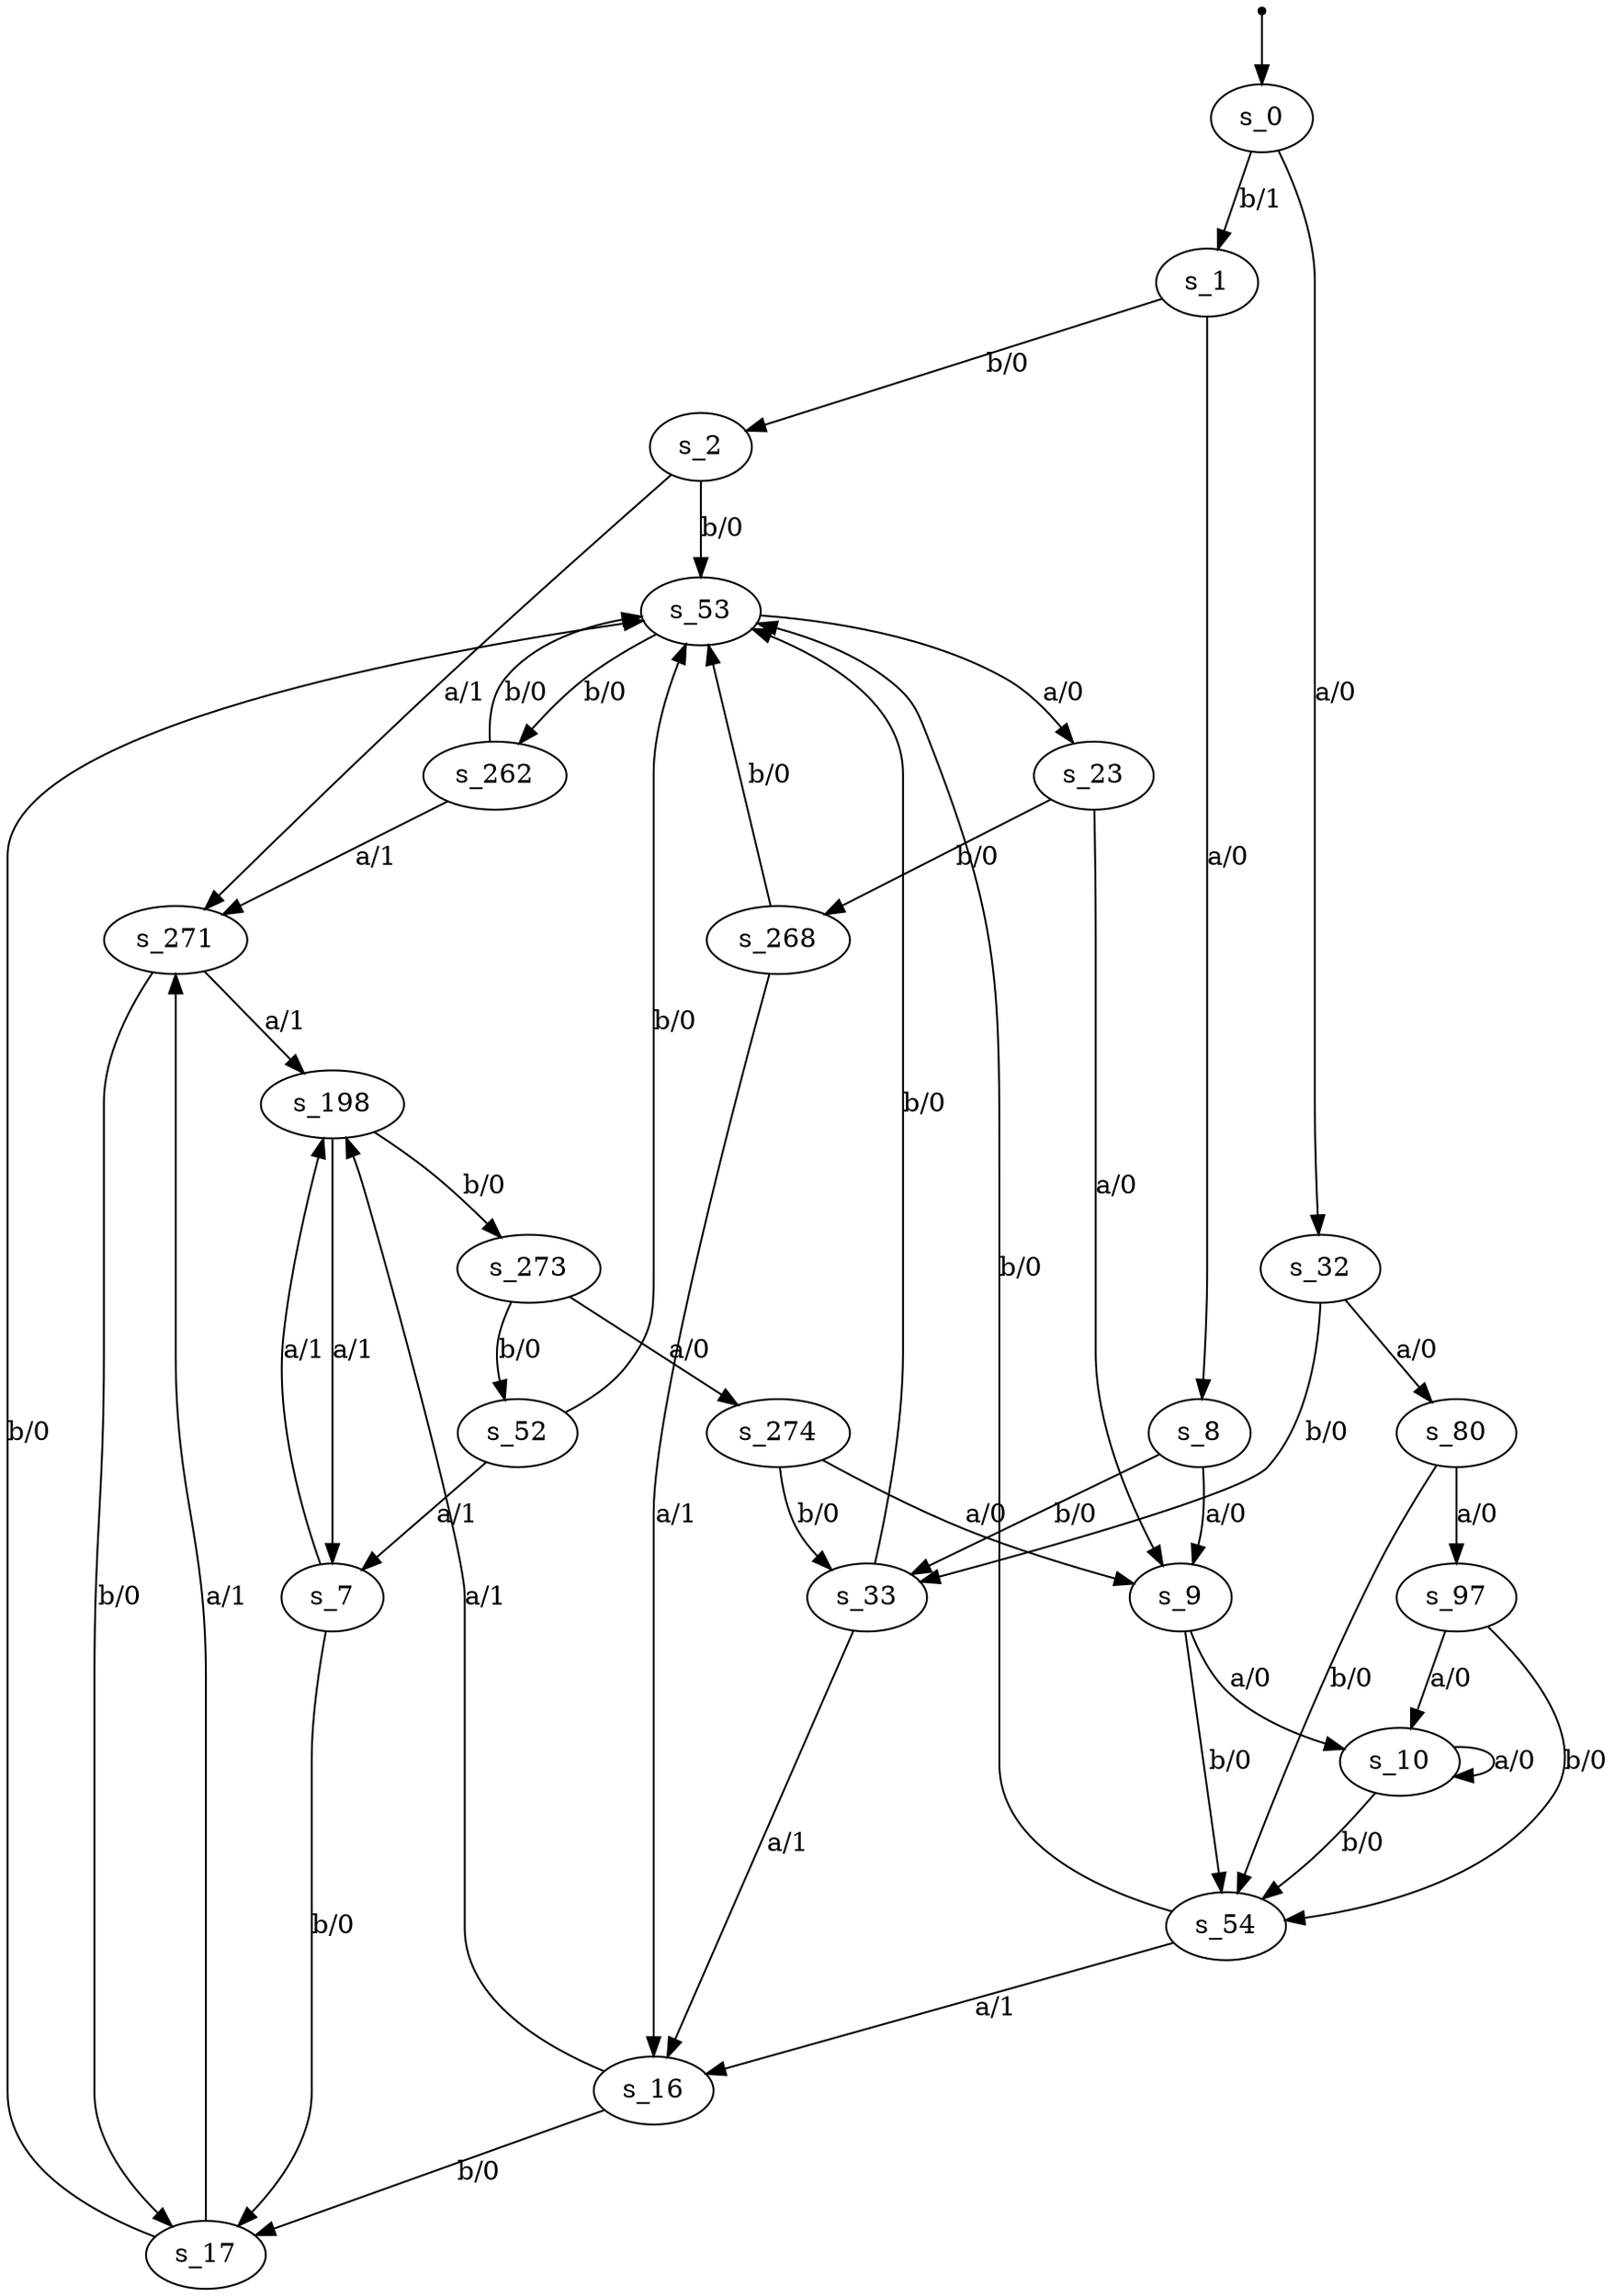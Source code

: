 digraph fsm {
	s_0 [root=true]
	s_1
	s_2
	s_53
	s_262
	s_271
	s_198
	s_7
	s_17
	s_23
	s_268
	s_9
	s_54
	s_16
	s_273
	s_274
	s_33
	s_52
	s_10
	s_8
	s_32
	s_80
	s_97
	qi [shape = point]
	qi -> s_0
	s_0 -> s_1 [label="b/1"]
	s_1 -> s_2 [label="b/0"]
	s_2 -> s_53 [label="b/0"]
	s_53 -> s_262 [label="b/0"]
	s_262 -> s_271 [label="a/1"]
	s_271 -> s_198 [label="a/1"]
	s_198 -> s_7 [label="a/1"]
	s_271 -> s_17 [label="b/0"]
	s_17 -> s_271 [label="a/1"]
	s_17 -> s_53 [label="b/0"]
	s_262 -> s_53 [label="b/0"]
	s_53 -> s_23 [label="a/0"]
	s_23 -> s_268 [label="b/0"]
	s_23 -> s_9 [label="a/0"]
	s_9 -> s_54 [label="b/0"]
	s_54 -> s_53 [label="b/0"]
	s_54 -> s_16 [label="a/1"]
	s_16 -> s_198 [label="a/1"]
	s_7 -> s_17 [label="b/0"]
	s_7 -> s_198 [label="a/1"]
	s_198 -> s_273 [label="b/0"]
	s_273 -> s_274 [label="a/0"]
	s_274 -> s_33 [label="b/0"]
	s_33 -> s_53 [label="b/0"]
	s_268 -> s_16 [label="a/1"]
	s_16 -> s_17 [label="b/0"]
	s_33 -> s_16 [label="a/1"]
	s_2 -> s_271 [label="a/1"]
	s_273 -> s_52 [label="b/0"]
	s_52 -> s_53 [label="b/0"]
	s_9 -> s_10 [label="a/0"]
	s_10 -> s_10 [label="a/0"]
	s_52 -> s_7 [label="a/1"]
	s_274 -> s_9 [label="a/0"]
	s_1 -> s_8 [label="a/0"]
	s_8 -> s_9 [label="a/0"]
	s_10 -> s_54 [label="b/0"]
	s_268 -> s_53 [label="b/0"]
	s_8 -> s_33 [label="b/0"]
	s_0 -> s_32 [label="a/0"]
	s_32 -> s_33 [label="b/0"]
	s_32 -> s_80 [label="a/0"]
	s_80 -> s_54 [label="b/0"]
	s_80 -> s_97 [label="a/0"]
	s_97 -> s_54 [label="b/0"]
	s_97 -> s_10 [label="a/0"]
}